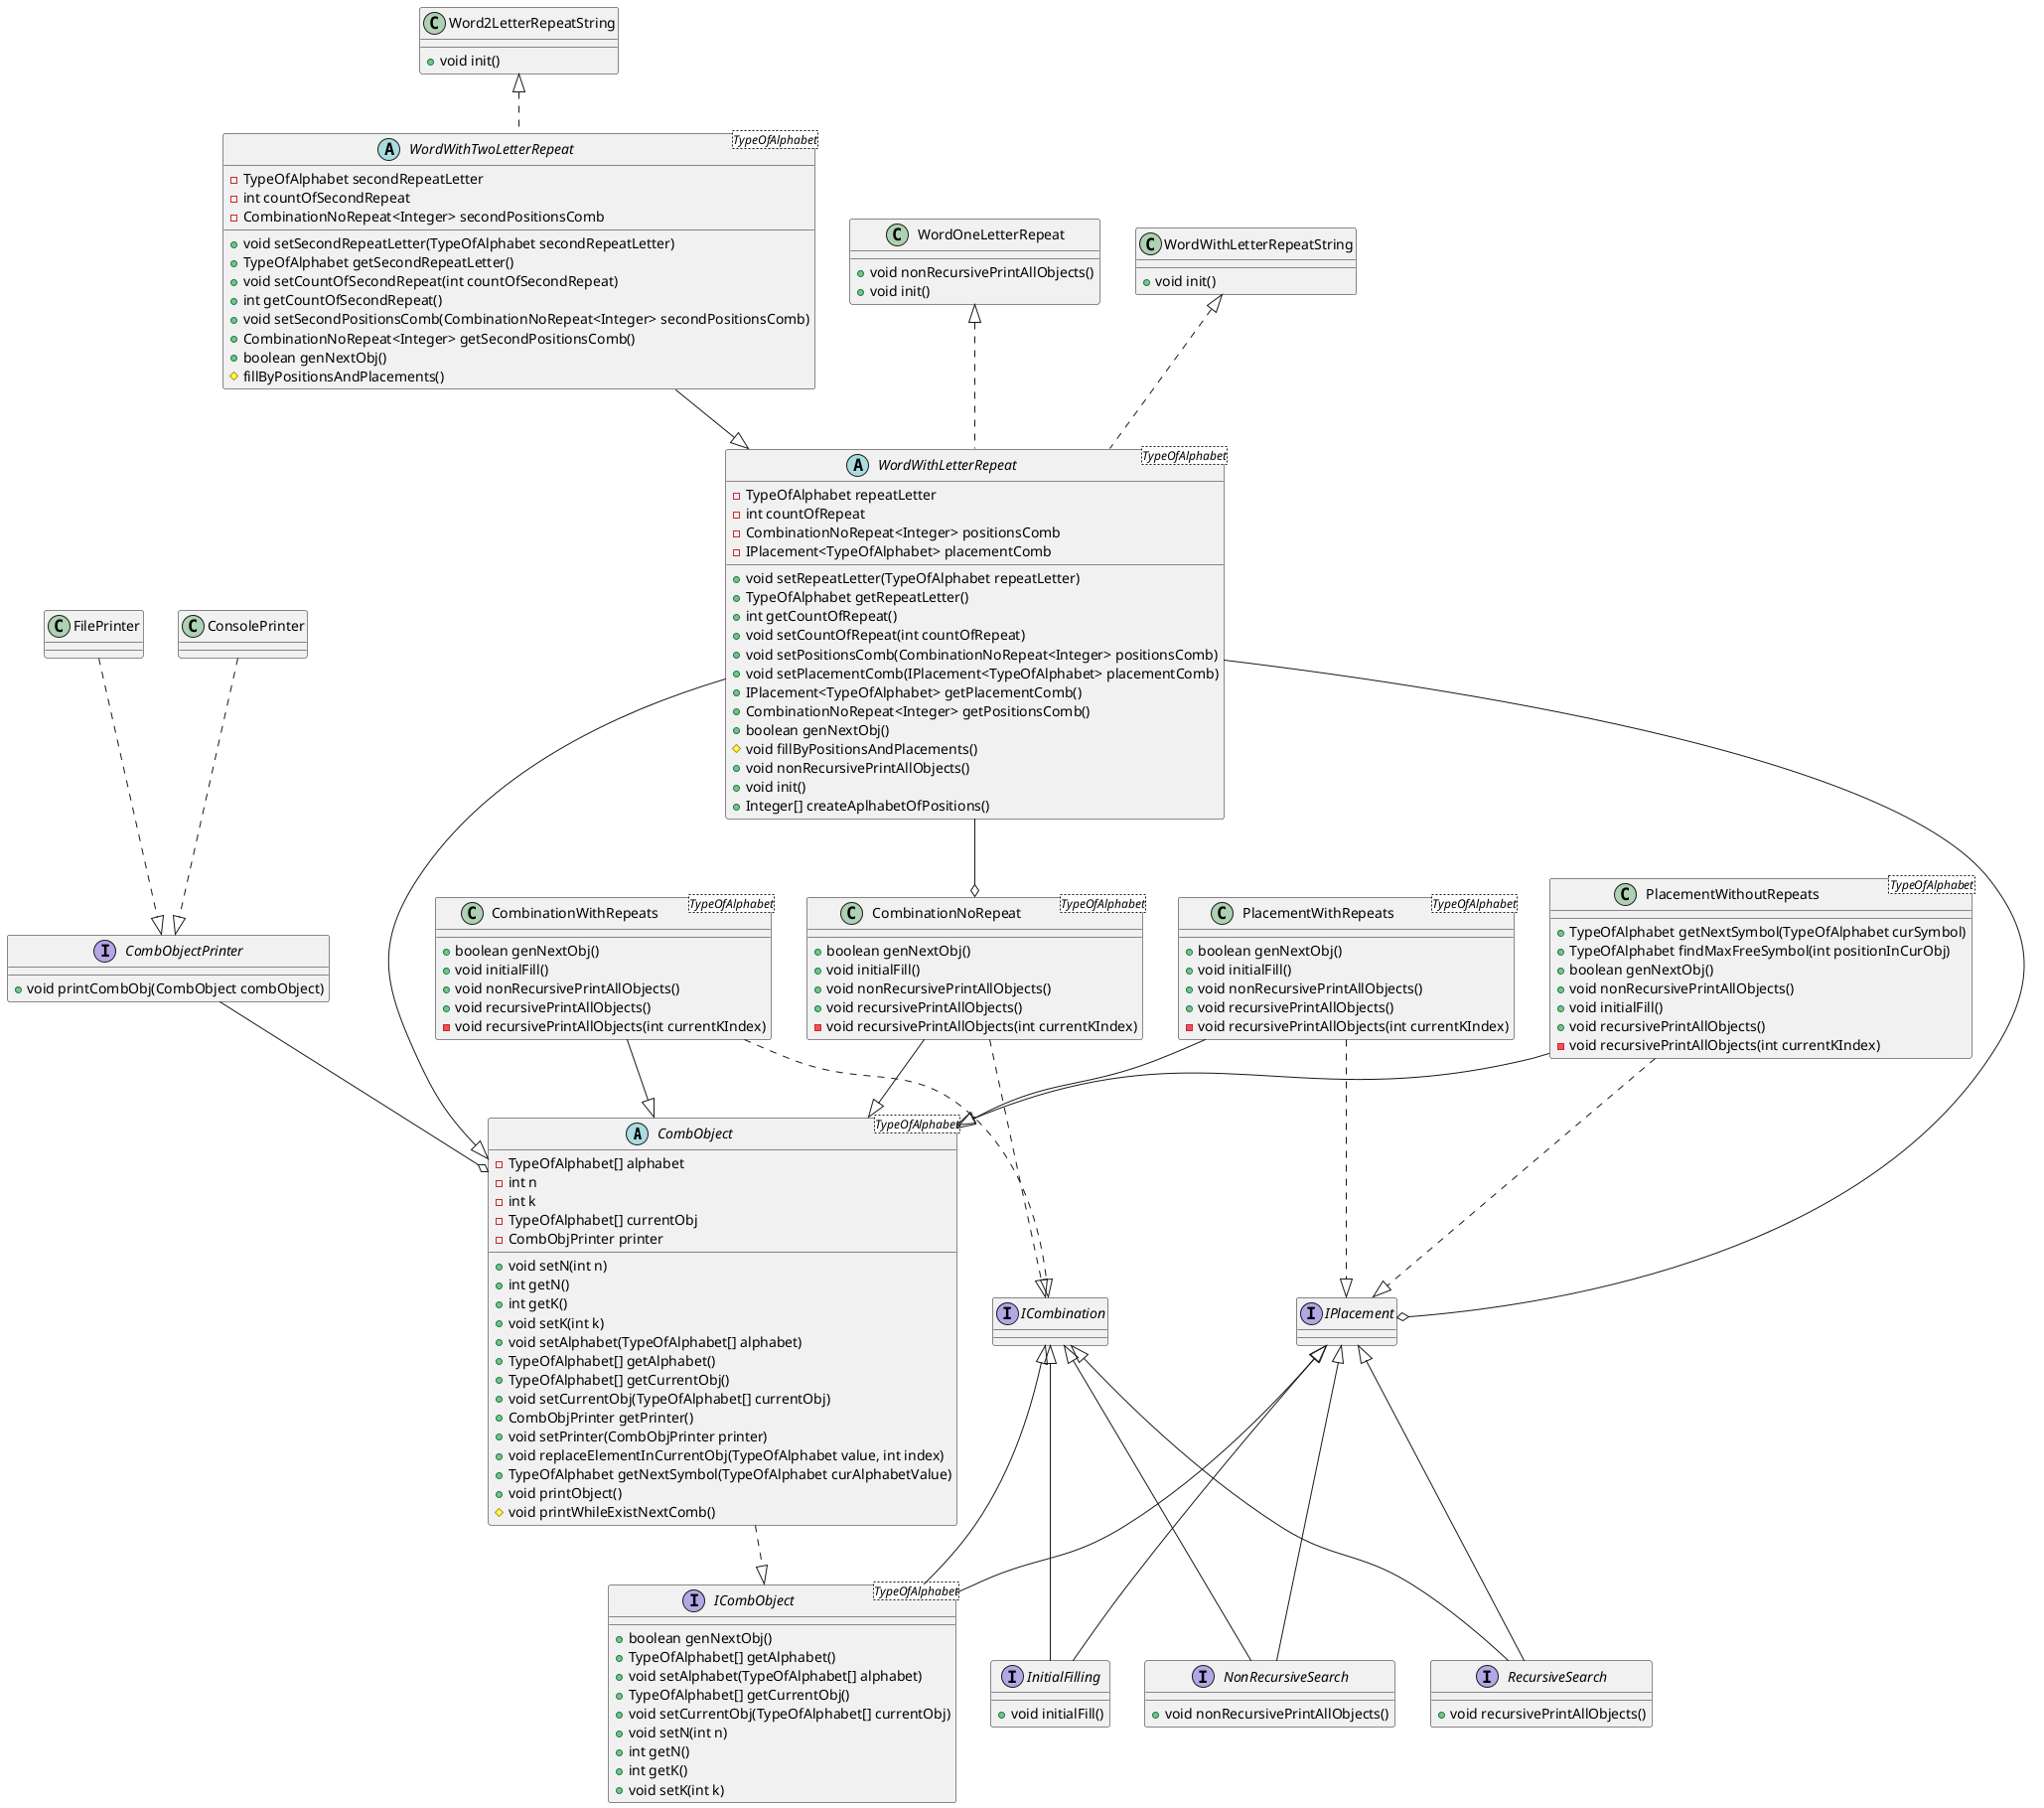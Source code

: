 @startuml

abstract "CombObject<TypeOfAlphabet>" as CombObject {
  -TypeOfAlphabet[] alphabet
  -int n
  -int k
  -TypeOfAlphabet[] currentObj
  -CombObjPrinter printer
  +void setN(int n)
  +int getN()
  +int getK()
  +void setK(int k)
  +void setAlphabet(TypeOfAlphabet[] alphabet)
  +TypeOfAlphabet[] getAlphabet()
  +TypeOfAlphabet[] getCurrentObj()
  +void setCurrentObj(TypeOfAlphabet[] currentObj)
  +CombObjPrinter getPrinter()
  +void setPrinter(CombObjPrinter printer)
  +void replaceElementInCurrentObj(TypeOfAlphabet value, int index)
  +TypeOfAlphabet getNextSymbol(TypeOfAlphabet curAlphabetValue)
  +void printObject()
  #void printWhileExistNextComb()
}

interface "ICombObject<TypeOfAlphabet>" as ICombObject {
  + boolean genNextObj()
  + TypeOfAlphabet[] getAlphabet()
  + void setAlphabet(TypeOfAlphabet[] alphabet)
  + TypeOfAlphabet[] getCurrentObj()
  + void setCurrentObj(TypeOfAlphabet[] currentObj)
  + void setN(int n)
  + int getN()
  + int getK()
  + void setK(int k)
}

CombObject ..|> ICombObject

interface CombObjectPrinter {
  +void printCombObj(CombObject combObject)
}

class ConsolePrinter

class FilePrinter

FilePrinter ..|> CombObjectPrinter
ConsolePrinter ..|> CombObjectPrinter
CombObjectPrinter --o CombObject

interface InitialFilling {
  +void initialFill()
}

interface NonRecursiveSearch {
  +void nonRecursivePrintAllObjects()
}

interface RecursiveSearch {
  +void recursivePrintAllObjects()
}

interface ICombination

ICombination <|-- InitialFilling
ICombination <|-- NonRecursiveSearch
ICombination <|-- RecursiveSearch
ICombination <|-- ICombObject

interface IPlacement

IPlacement <|-- InitialFilling
IPlacement <|-- NonRecursiveSearch
IPlacement <|-- RecursiveSearch
IPlacement <|-- ICombObject

class "PlacementWithoutRepeats<TypeOfAlphabet>" as PlacementWithoutRepeats {
  + TypeOfAlphabet getNextSymbol(TypeOfAlphabet curSymbol)
  + TypeOfAlphabet findMaxFreeSymbol(int positionInCurObj)
  + boolean genNextObj()
  + void nonRecursivePrintAllObjects()
  + void initialFill()
  + void recursivePrintAllObjects()
  - void recursivePrintAllObjects(int currentKIndex)
}

class "PlacementWithRepeats<TypeOfAlphabet>" as PlacementWithRepeats {
  + boolean genNextObj()
  + void initialFill()
  + void nonRecursivePrintAllObjects()
  + void recursivePrintAllObjects()
  - void recursivePrintAllObjects(int currentKIndex)
}

PlacementWithRepeats ..|> IPlacement
PlacementWithoutRepeats ..|> IPlacement

class "CombinationNoRepeat<TypeOfAlphabet>" as CombinationNoRepeat {
  + boolean genNextObj()
  + void initialFill()
  + void nonRecursivePrintAllObjects()
  + void recursivePrintAllObjects()
  - void recursivePrintAllObjects(int currentKIndex)
}

class "CombinationWithRepeats<TypeOfAlphabet>" as CombinationWithRepeats {
  + boolean genNextObj()
  + void initialFill()
  + void nonRecursivePrintAllObjects()
  + void recursivePrintAllObjects()
  - void recursivePrintAllObjects(int currentKIndex)
}

CombinationNoRepeat ..|> ICombination
CombinationWithRepeats ..|> ICombination

CombinationNoRepeat --|> CombObject
CombinationWithRepeats --|> CombObject
PlacementWithoutRepeats --|> CombObject
PlacementWithRepeats --|> CombObject

abstract "WordWithLetterRepeat<TypeOfAlphabet>" as WordWithLetterRepeat {
  - TypeOfAlphabet repeatLetter
  - int countOfRepeat
  - CombinationNoRepeat<Integer> positionsComb
  - IPlacement<TypeOfAlphabet> placementComb

  + void setRepeatLetter(TypeOfAlphabet repeatLetter)
  + TypeOfAlphabet getRepeatLetter()
  + int getCountOfRepeat()
  + void setCountOfRepeat(int countOfRepeat)
  + void setPositionsComb(CombinationNoRepeat<Integer> positionsComb)
  + void setPlacementComb(IPlacement<TypeOfAlphabet> placementComb)
  + IPlacement<TypeOfAlphabet> getPlacementComb()
  + CombinationNoRepeat<Integer> getPositionsComb()
  + boolean genNextObj()
  # void fillByPositionsAndPlacements()
  + void nonRecursivePrintAllObjects()
  + void init()
  + Integer[] createAplhabetOfPositions()
}

WordWithLetterRepeat --|> CombObject

abstract WordWithTwoLetterRepeat<TypeOfAlphabet> {
  - TypeOfAlphabet secondRepeatLetter
  - int countOfSecondRepeat
  - CombinationNoRepeat<Integer> secondPositionsComb

  + void setSecondRepeatLetter(TypeOfAlphabet secondRepeatLetter)
  + TypeOfAlphabet getSecondRepeatLetter()
  + void setCountOfSecondRepeat(int countOfSecondRepeat)
  + int getCountOfSecondRepeat()
  + void setSecondPositionsComb(CombinationNoRepeat<Integer> secondPositionsComb)
  + CombinationNoRepeat<Integer> getSecondPositionsComb()
  + boolean genNextObj()
  # fillByPositionsAndPlacements()
}

WordWithTwoLetterRepeat --|> WordWithLetterRepeat

class WordOneLetterRepeat {
  +void nonRecursivePrintAllObjects()
  +void init()
}

class WordWithLetterRepeatString {
  +void init()
}

class Word2LetterRepeatString {
  +void init()
}

WordOneLetterRepeat <|.. WordWithLetterRepeat
WordWithLetterRepeatString <|.. WordWithLetterRepeat
Word2LetterRepeatString <|.. WordWithTwoLetterRepeat

WordWithLetterRepeat --o IPlacement
WordWithLetterRepeat --o CombinationNoRepeat

@enduml
